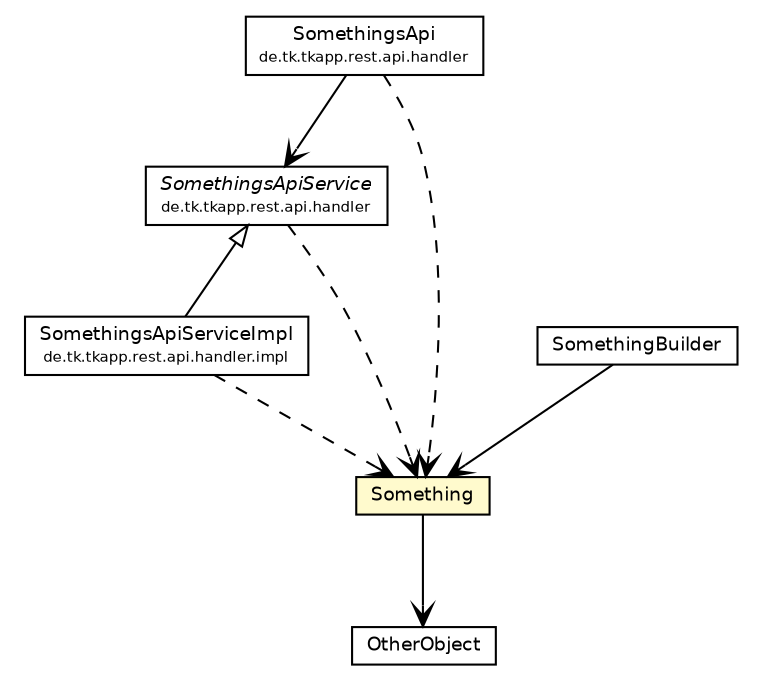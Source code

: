 #!/usr/local/bin/dot
#
# Class diagram 
# Generated by UMLGraph version 5.4 (http://www.umlgraph.org/)
#

digraph G {
	edge [fontname="Helvetica",fontsize=10,labelfontname="Helvetica",labelfontsize=10];
	node [fontname="Helvetica",fontsize=10,shape=plaintext];
	nodesep=0.25;
	ranksep=0.5;
	// de.tk.tkapp.rest.api.handler.impl.SomethingsApiServiceImpl
	c253 [label=<<table title="de.tk.tkapp.rest.api.handler.impl.SomethingsApiServiceImpl" border="0" cellborder="1" cellspacing="0" cellpadding="2" port="p" href="../handler/impl/SomethingsApiServiceImpl.html">
		<tr><td><table border="0" cellspacing="0" cellpadding="1">
<tr><td align="center" balign="center"> SomethingsApiServiceImpl </td></tr>
<tr><td align="center" balign="center"><font point-size="7.0"> de.tk.tkapp.rest.api.handler.impl </font></td></tr>
		</table></td></tr>
		</table>>, URL="../handler/impl/SomethingsApiServiceImpl.html", fontname="Helvetica", fontcolor="black", fontsize=9.0];
	// de.tk.tkapp.rest.api.handler.SomethingsApiService
	c254 [label=<<table title="de.tk.tkapp.rest.api.handler.SomethingsApiService" border="0" cellborder="1" cellspacing="0" cellpadding="2" port="p" href="../handler/SomethingsApiService.html">
		<tr><td><table border="0" cellspacing="0" cellpadding="1">
<tr><td align="center" balign="center"><font face="Helvetica-Oblique"> SomethingsApiService </font></td></tr>
<tr><td align="center" balign="center"><font point-size="7.0"> de.tk.tkapp.rest.api.handler </font></td></tr>
		</table></td></tr>
		</table>>, URL="../handler/SomethingsApiService.html", fontname="Helvetica", fontcolor="black", fontsize=9.0];
	// de.tk.tkapp.rest.api.handler.SomethingsApi
	c258 [label=<<table title="de.tk.tkapp.rest.api.handler.SomethingsApi" border="0" cellborder="1" cellspacing="0" cellpadding="2" port="p" href="../handler/SomethingsApi.html">
		<tr><td><table border="0" cellspacing="0" cellpadding="1">
<tr><td align="center" balign="center"> SomethingsApi </td></tr>
<tr><td align="center" balign="center"><font point-size="7.0"> de.tk.tkapp.rest.api.handler </font></td></tr>
		</table></td></tr>
		</table>>, URL="../handler/SomethingsApi.html", fontname="Helvetica", fontcolor="black", fontsize=9.0];
	// de.tk.tkapp.rest.api.model.Something
	c260 [label=<<table title="de.tk.tkapp.rest.api.model.Something" border="0" cellborder="1" cellspacing="0" cellpadding="2" port="p" bgcolor="lemonChiffon" href="./Something.html">
		<tr><td><table border="0" cellspacing="0" cellpadding="1">
<tr><td align="center" balign="center"> Something </td></tr>
		</table></td></tr>
		</table>>, URL="./Something.html", fontname="Helvetica", fontcolor="black", fontsize=9.0];
	// de.tk.tkapp.rest.api.model.Something.SomethingBuilder
	c261 [label=<<table title="de.tk.tkapp.rest.api.model.Something.SomethingBuilder" border="0" cellborder="1" cellspacing="0" cellpadding="2" port="p" href="./Something.SomethingBuilder.html">
		<tr><td><table border="0" cellspacing="0" cellpadding="1">
<tr><td align="center" balign="center"> SomethingBuilder </td></tr>
		</table></td></tr>
		</table>>, URL="./Something.SomethingBuilder.html", fontname="Helvetica", fontcolor="black", fontsize=9.0];
	// de.tk.tkapp.rest.api.model.OtherObject
	c264 [label=<<table title="de.tk.tkapp.rest.api.model.OtherObject" border="0" cellborder="1" cellspacing="0" cellpadding="2" port="p" href="./OtherObject.html">
		<tr><td><table border="0" cellspacing="0" cellpadding="1">
<tr><td align="center" balign="center"> OtherObject </td></tr>
		</table></td></tr>
		</table>>, URL="./OtherObject.html", fontname="Helvetica", fontcolor="black", fontsize=9.0];
	//de.tk.tkapp.rest.api.handler.impl.SomethingsApiServiceImpl extends de.tk.tkapp.rest.api.handler.SomethingsApiService
	c254:p -> c253:p [dir=back,arrowtail=empty];
	// de.tk.tkapp.rest.api.handler.SomethingsApi NAVASSOC de.tk.tkapp.rest.api.handler.SomethingsApiService
	c258:p -> c254:p [taillabel="", label="", headlabel="", fontname="Helvetica", fontcolor="black", fontsize=10.0, color="black", arrowhead=open];
	// de.tk.tkapp.rest.api.model.Something NAVASSOC de.tk.tkapp.rest.api.model.OtherObject
	c260:p -> c264:p [taillabel="", label="", headlabel="", fontname="Helvetica", fontcolor="black", fontsize=10.0, color="black", arrowhead=open];
	// de.tk.tkapp.rest.api.model.Something.SomethingBuilder NAVASSOC de.tk.tkapp.rest.api.model.Something
	c261:p -> c260:p [taillabel="", label="", headlabel="", fontname="Helvetica", fontcolor="black", fontsize=10.0, color="black", arrowhead=open];
	// de.tk.tkapp.rest.api.handler.impl.SomethingsApiServiceImpl DEPEND de.tk.tkapp.rest.api.model.Something
	c253:p -> c260:p [taillabel="", label="", headlabel="", fontname="Helvetica", fontcolor="black", fontsize=10.0, color="black", arrowhead=open, style=dashed];
	// de.tk.tkapp.rest.api.handler.SomethingsApiService DEPEND de.tk.tkapp.rest.api.model.Something
	c254:p -> c260:p [taillabel="", label="", headlabel="", fontname="Helvetica", fontcolor="black", fontsize=10.0, color="black", arrowhead=open, style=dashed];
	// de.tk.tkapp.rest.api.handler.SomethingsApi DEPEND de.tk.tkapp.rest.api.model.Something
	c258:p -> c260:p [taillabel="", label="", headlabel="", fontname="Helvetica", fontcolor="black", fontsize=10.0, color="black", arrowhead=open, style=dashed];
}

